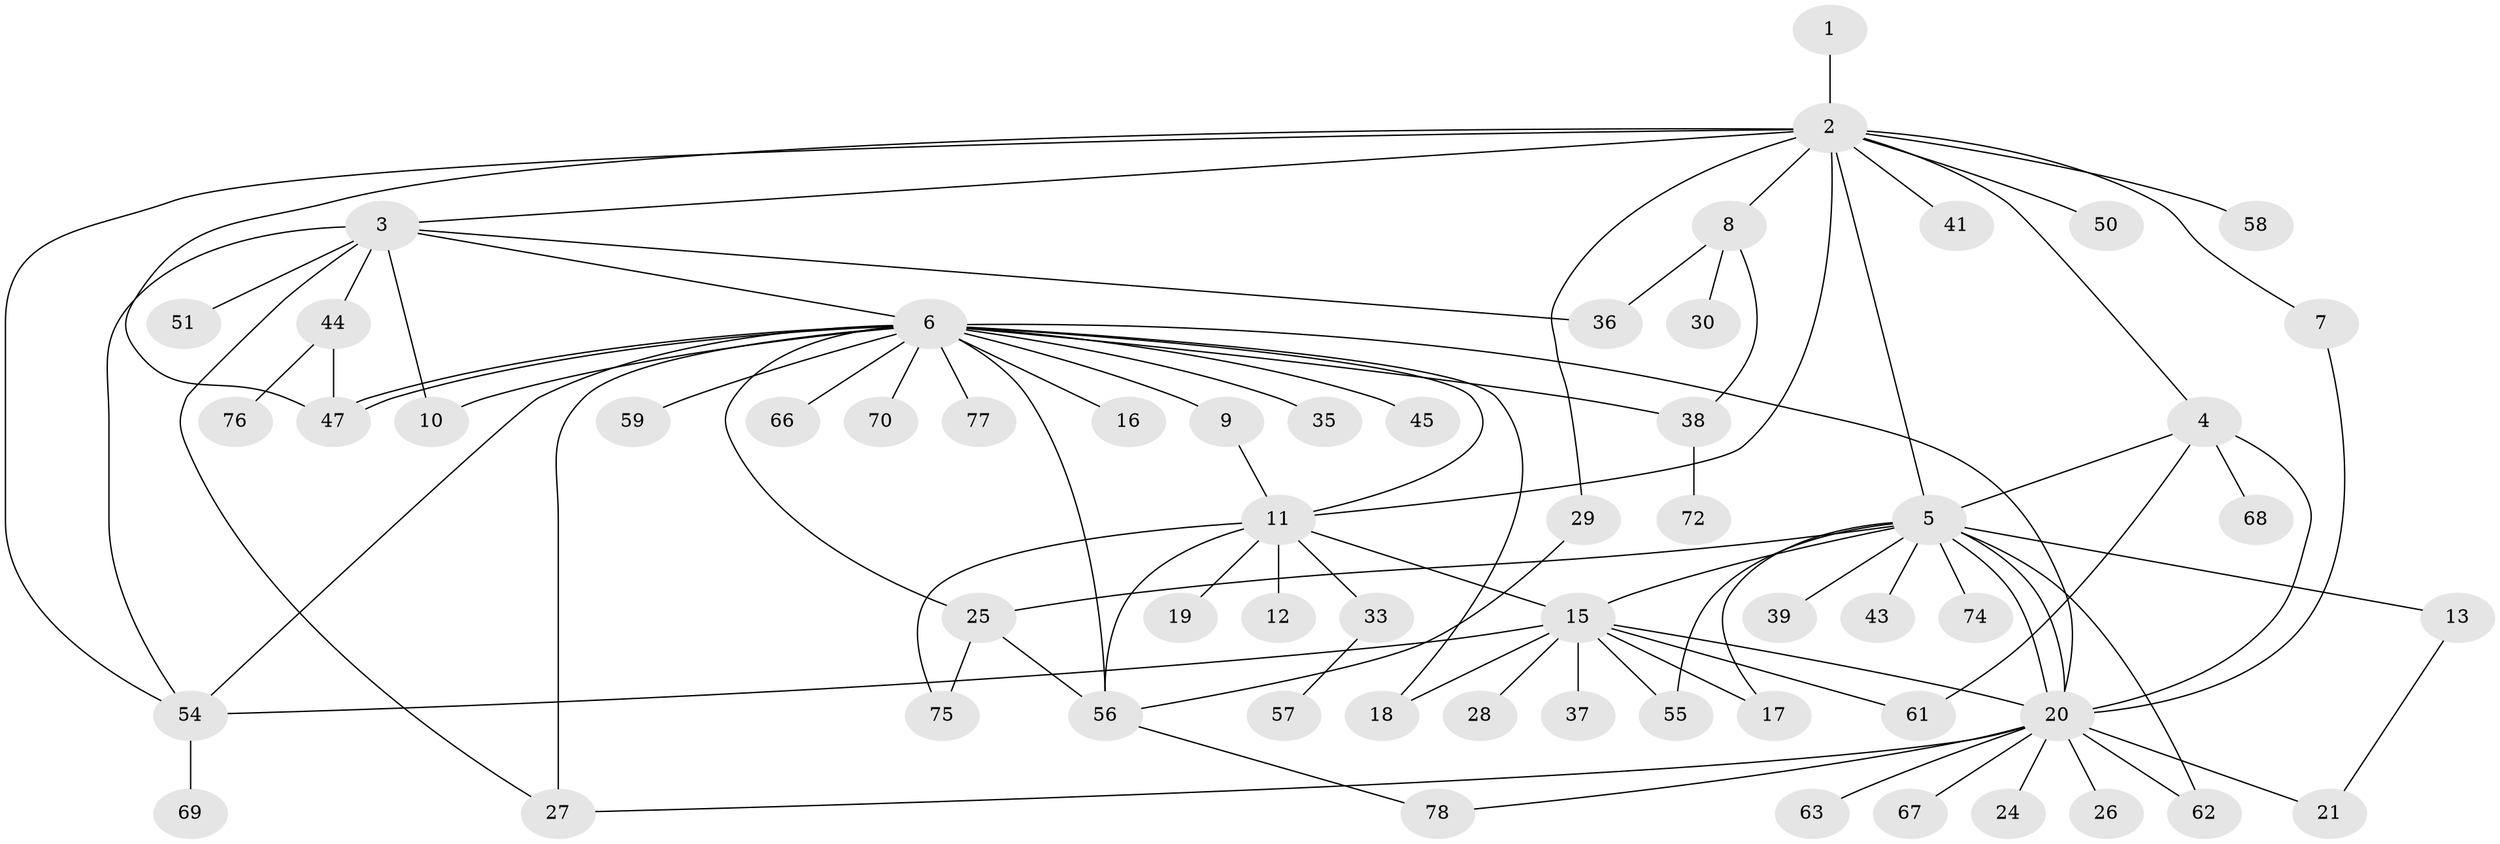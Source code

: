 // Generated by graph-tools (version 1.1) at 2025/23/03/03/25 07:23:48]
// undirected, 60 vertices, 91 edges
graph export_dot {
graph [start="1"]
  node [color=gray90,style=filled];
  1;
  2 [super="+32"];
  3 [super="+60"];
  4 [super="+42"];
  5 [super="+14"];
  6 [super="+48"];
  7 [super="+34"];
  8;
  9 [super="+49"];
  10;
  11 [super="+71"];
  12;
  13 [super="+46"];
  15 [super="+23"];
  16;
  17;
  18;
  19;
  20 [super="+22"];
  21 [super="+73"];
  24;
  25 [super="+64"];
  26;
  27 [super="+31"];
  28;
  29;
  30 [super="+40"];
  33;
  35;
  36;
  37;
  38 [super="+52"];
  39;
  41;
  43;
  44;
  45;
  47;
  50;
  51 [super="+53"];
  54;
  55;
  56 [super="+65"];
  57;
  58;
  59;
  61;
  62;
  63;
  66;
  67;
  68;
  69;
  70;
  72;
  74;
  75;
  76;
  77;
  78;
  1 -- 2;
  2 -- 3;
  2 -- 4;
  2 -- 5;
  2 -- 7;
  2 -- 8;
  2 -- 11 [weight=2];
  2 -- 29;
  2 -- 41;
  2 -- 47;
  2 -- 50;
  2 -- 58;
  2 -- 54;
  3 -- 6;
  3 -- 10;
  3 -- 27;
  3 -- 36;
  3 -- 44;
  3 -- 51;
  3 -- 54;
  4 -- 5;
  4 -- 61;
  4 -- 68;
  4 -- 20;
  5 -- 13;
  5 -- 17;
  5 -- 20 [weight=2];
  5 -- 20;
  5 -- 25;
  5 -- 39;
  5 -- 43;
  5 -- 55;
  5 -- 74;
  5 -- 62;
  5 -- 15;
  6 -- 9;
  6 -- 10;
  6 -- 11;
  6 -- 16;
  6 -- 18;
  6 -- 25;
  6 -- 27;
  6 -- 35;
  6 -- 38;
  6 -- 45;
  6 -- 47;
  6 -- 47;
  6 -- 54;
  6 -- 59;
  6 -- 66;
  6 -- 70;
  6 -- 77;
  6 -- 20;
  6 -- 56;
  7 -- 20;
  8 -- 30;
  8 -- 36;
  8 -- 38;
  9 -- 11;
  11 -- 12;
  11 -- 15;
  11 -- 19;
  11 -- 33;
  11 -- 56 [weight=2];
  11 -- 75;
  13 -- 21;
  15 -- 17;
  15 -- 18;
  15 -- 20;
  15 -- 28;
  15 -- 37;
  15 -- 54;
  15 -- 55;
  15 -- 61;
  20 -- 21;
  20 -- 24;
  20 -- 26;
  20 -- 62;
  20 -- 67;
  20 -- 78;
  20 -- 63;
  20 -- 27;
  25 -- 56;
  25 -- 75;
  29 -- 56;
  33 -- 57;
  38 -- 72;
  44 -- 47;
  44 -- 76;
  54 -- 69;
  56 -- 78;
}

